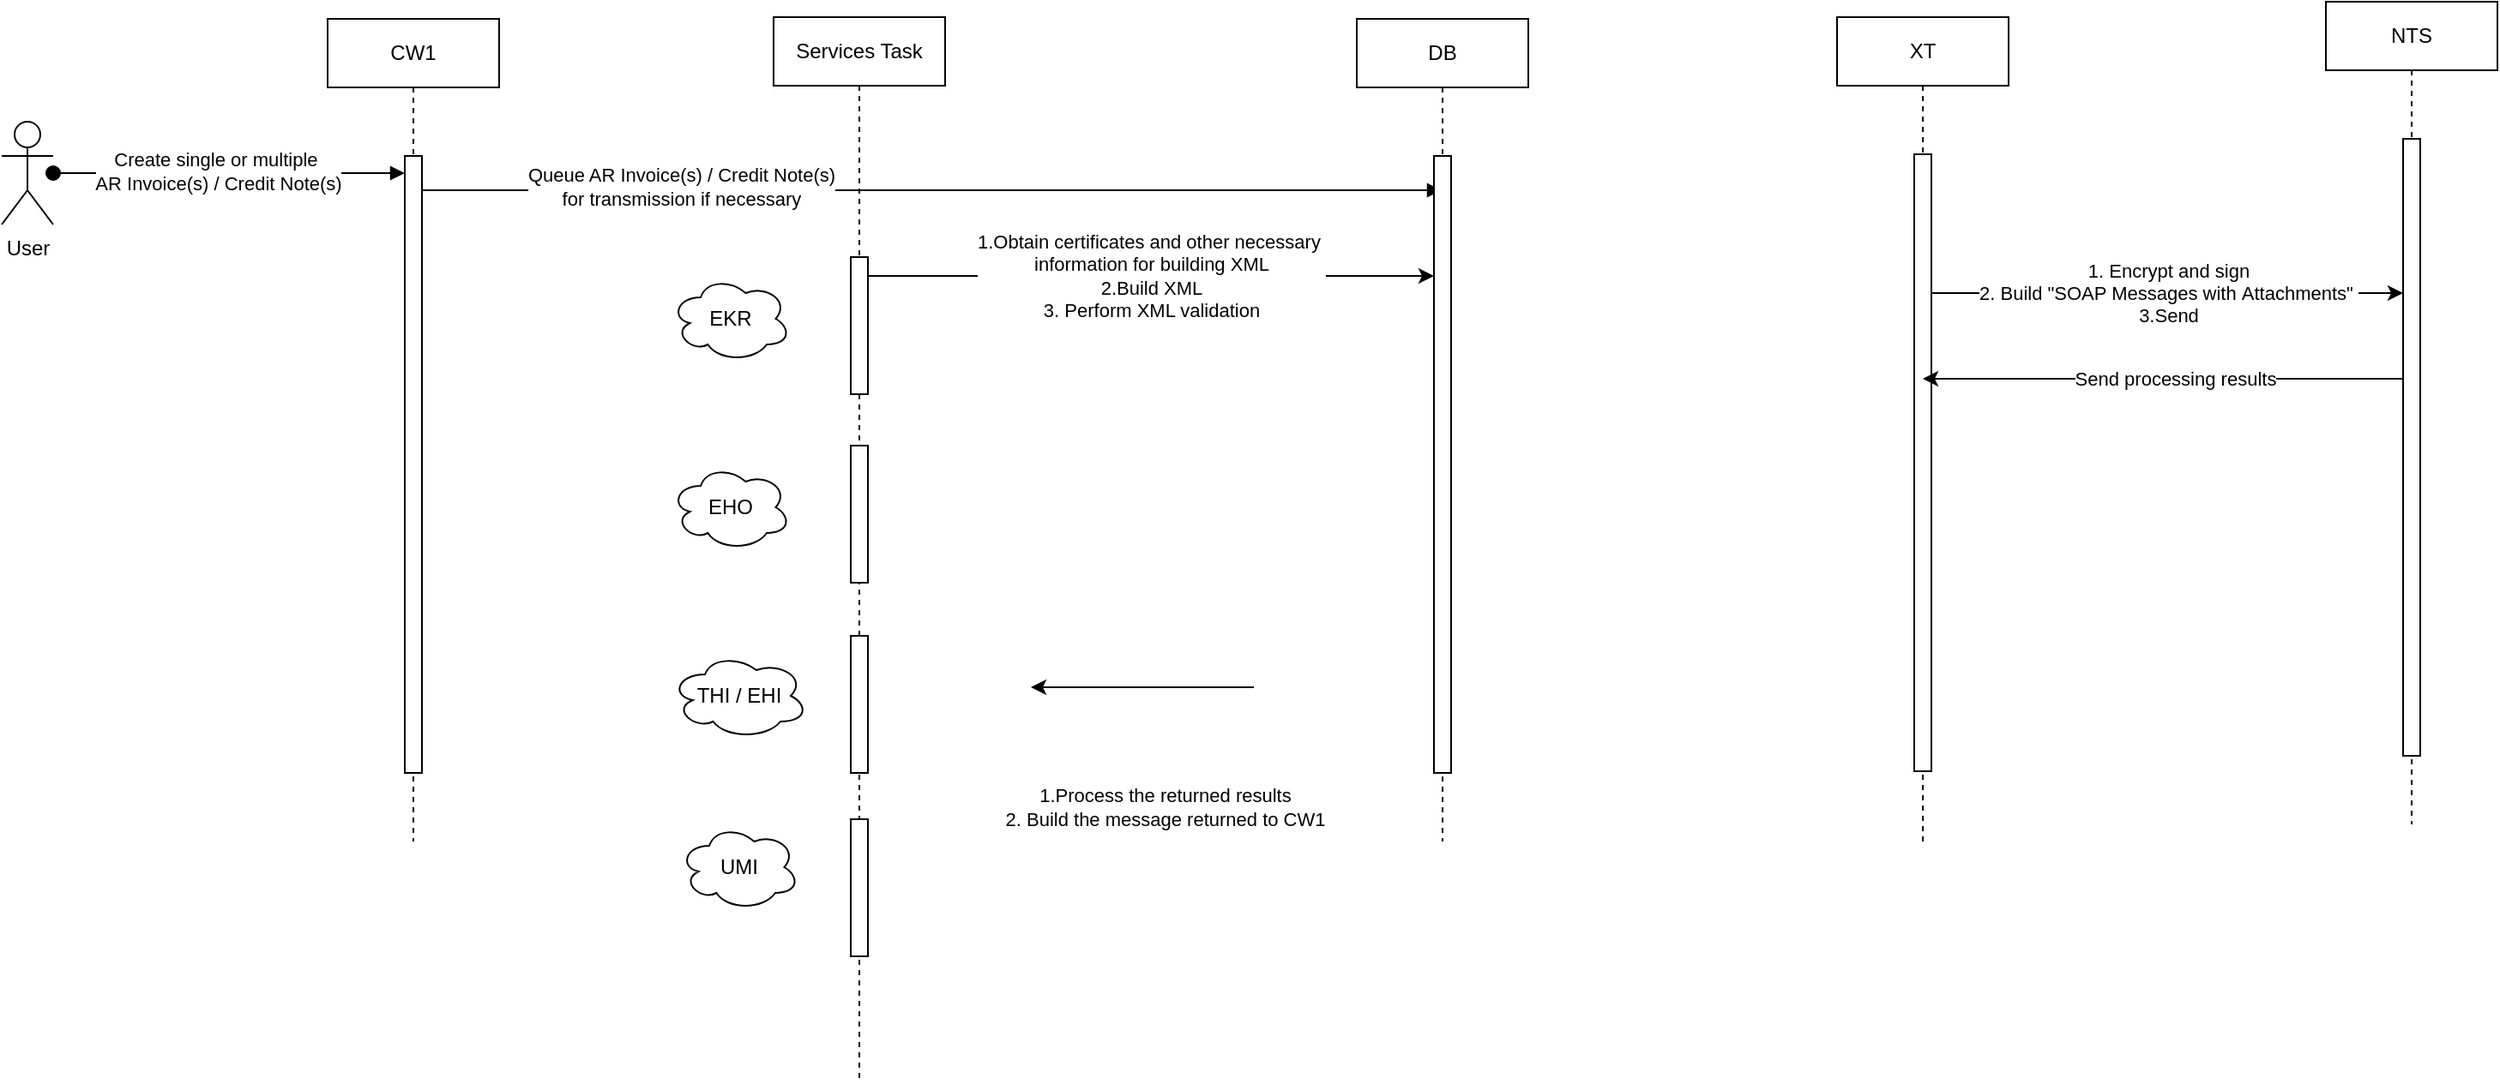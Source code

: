 <mxfile version="21.4.0" type="github">
  <diagram name="Page-1" id="2YBvvXClWsGukQMizWep">
    <mxGraphModel dx="2085" dy="636" grid="1" gridSize="10" guides="1" tooltips="1" connect="1" arrows="1" fold="1" page="1" pageScale="1" pageWidth="850" pageHeight="1100" math="0" shadow="0">
      <root>
        <mxCell id="0" />
        <mxCell id="1" parent="0" />
        <mxCell id="aM9ryv3xv72pqoxQDRHE-5" value="Services Task" style="shape=umlLifeline;perimeter=lifelinePerimeter;whiteSpace=wrap;html=1;container=0;dropTarget=0;collapsible=0;recursiveResize=0;outlineConnect=0;portConstraint=eastwest;newEdgeStyle={&quot;edgeStyle&quot;:&quot;elbowEdgeStyle&quot;,&quot;elbow&quot;:&quot;vertical&quot;,&quot;curved&quot;:0,&quot;rounded&quot;:0};" parent="1" vertex="1">
          <mxGeometry x="370" y="79" width="100" height="621" as="geometry" />
        </mxCell>
        <mxCell id="aM9ryv3xv72pqoxQDRHE-6" value="" style="html=1;points=[];perimeter=orthogonalPerimeter;outlineConnect=0;targetShapes=umlLifeline;portConstraint=eastwest;newEdgeStyle={&quot;edgeStyle&quot;:&quot;elbowEdgeStyle&quot;,&quot;elbow&quot;:&quot;vertical&quot;,&quot;curved&quot;:0,&quot;rounded&quot;:0};" parent="aM9ryv3xv72pqoxQDRHE-5" vertex="1">
          <mxGeometry x="45" y="140" width="10" height="80" as="geometry" />
        </mxCell>
        <mxCell id="HtMYwvInf2GWWzEo8MSv-47" value="" style="html=1;points=[];perimeter=orthogonalPerimeter;outlineConnect=0;targetShapes=umlLifeline;portConstraint=eastwest;newEdgeStyle={&quot;edgeStyle&quot;:&quot;elbowEdgeStyle&quot;,&quot;elbow&quot;:&quot;vertical&quot;,&quot;curved&quot;:0,&quot;rounded&quot;:0};" vertex="1" parent="aM9ryv3xv72pqoxQDRHE-5">
          <mxGeometry x="45" y="250" width="10" height="80" as="geometry" />
        </mxCell>
        <mxCell id="HtMYwvInf2GWWzEo8MSv-48" value="" style="html=1;points=[];perimeter=orthogonalPerimeter;outlineConnect=0;targetShapes=umlLifeline;portConstraint=eastwest;newEdgeStyle={&quot;edgeStyle&quot;:&quot;elbowEdgeStyle&quot;,&quot;elbow&quot;:&quot;vertical&quot;,&quot;curved&quot;:0,&quot;rounded&quot;:0};" vertex="1" parent="aM9ryv3xv72pqoxQDRHE-5">
          <mxGeometry x="45" y="361" width="10" height="80" as="geometry" />
        </mxCell>
        <mxCell id="HtMYwvInf2GWWzEo8MSv-53" value="" style="html=1;points=[];perimeter=orthogonalPerimeter;outlineConnect=0;targetShapes=umlLifeline;portConstraint=eastwest;newEdgeStyle={&quot;edgeStyle&quot;:&quot;elbowEdgeStyle&quot;,&quot;elbow&quot;:&quot;vertical&quot;,&quot;curved&quot;:0,&quot;rounded&quot;:0};" vertex="1" parent="aM9ryv3xv72pqoxQDRHE-5">
          <mxGeometry x="45" y="468" width="10" height="80" as="geometry" />
        </mxCell>
        <mxCell id="aM9ryv3xv72pqoxQDRHE-7" value="" style="html=1;verticalAlign=bottom;endArrow=block;edgeStyle=elbowEdgeStyle;elbow=vertical;curved=0;rounded=0;" parent="1" source="HtMYwvInf2GWWzEo8MSv-12" target="HtMYwvInf2GWWzEo8MSv-2" edge="1">
          <mxGeometry x="-0.004" relative="1" as="geometry">
            <mxPoint x="260" y="150" as="sourcePoint" />
            <Array as="points">
              <mxPoint x="370" y="180" />
              <mxPoint x="300" y="180" />
              <mxPoint x="380" y="210" />
              <mxPoint x="345" y="150" />
            </Array>
            <mxPoint as="offset" />
          </mxGeometry>
        </mxCell>
        <mxCell id="HtMYwvInf2GWWzEo8MSv-34" value="Queue AR Invoice(s) / Credit Note(s)&lt;br style=&quot;border-color: var(--border-color);&quot;&gt;for transmission if necessary" style="edgeLabel;html=1;align=center;verticalAlign=middle;resizable=0;points=[];" vertex="1" connectable="0" parent="aM9ryv3xv72pqoxQDRHE-7">
          <mxGeometry x="0.207" y="2" relative="1" as="geometry">
            <mxPoint x="-206" as="offset" />
          </mxGeometry>
        </mxCell>
        <mxCell id="HtMYwvInf2GWWzEo8MSv-1" value="User" style="shape=umlActor;verticalLabelPosition=bottom;verticalAlign=top;html=1;outlineConnect=0;" vertex="1" parent="1">
          <mxGeometry x="-80" y="140" width="30" height="60" as="geometry" />
        </mxCell>
        <mxCell id="aM9ryv3xv72pqoxQDRHE-3" value="" style="html=1;verticalAlign=bottom;startArrow=oval;endArrow=block;startSize=8;edgeStyle=elbowEdgeStyle;elbow=vertical;curved=0;rounded=0;" parent="1" target="HtMYwvInf2GWWzEo8MSv-13" edge="1" source="HtMYwvInf2GWWzEo8MSv-1">
          <mxGeometry x="0.012" relative="1" as="geometry">
            <mxPoint x="190" y="140" as="sourcePoint" />
            <mxPoint x="250" y="155" as="targetPoint" />
            <Array as="points">
              <mxPoint x="150" y="170" />
            </Array>
            <mxPoint as="offset" />
          </mxGeometry>
        </mxCell>
        <mxCell id="HtMYwvInf2GWWzEo8MSv-35" value="Create single or multiple&amp;nbsp;&lt;br style=&quot;border-color: var(--border-color);&quot;&gt;AR Invoice(s) / Credit Note(s)" style="edgeLabel;html=1;align=center;verticalAlign=middle;resizable=0;points=[];" vertex="1" connectable="0" parent="aM9ryv3xv72pqoxQDRHE-3">
          <mxGeometry x="0.146" relative="1" as="geometry">
            <mxPoint x="-22" y="-1" as="offset" />
          </mxGeometry>
        </mxCell>
        <mxCell id="HtMYwvInf2GWWzEo8MSv-2" value="DB" style="shape=umlLifeline;perimeter=lifelinePerimeter;whiteSpace=wrap;html=1;container=0;dropTarget=0;collapsible=0;recursiveResize=0;outlineConnect=0;portConstraint=eastwest;newEdgeStyle={&quot;edgeStyle&quot;:&quot;elbowEdgeStyle&quot;,&quot;elbow&quot;:&quot;vertical&quot;,&quot;curved&quot;:0,&quot;rounded&quot;:0};" vertex="1" parent="1">
          <mxGeometry x="710" y="80" width="100" height="480" as="geometry" />
        </mxCell>
        <mxCell id="HtMYwvInf2GWWzEo8MSv-3" value="" style="html=1;points=[];perimeter=orthogonalPerimeter;outlineConnect=0;targetShapes=umlLifeline;portConstraint=eastwest;newEdgeStyle={&quot;edgeStyle&quot;:&quot;elbowEdgeStyle&quot;,&quot;elbow&quot;:&quot;vertical&quot;,&quot;curved&quot;:0,&quot;rounded&quot;:0};" vertex="1" parent="HtMYwvInf2GWWzEo8MSv-2">
          <mxGeometry x="45" y="80" width="10" height="360" as="geometry" />
        </mxCell>
        <mxCell id="HtMYwvInf2GWWzEo8MSv-8" value="NTS" style="shape=umlLifeline;perimeter=lifelinePerimeter;whiteSpace=wrap;html=1;container=0;dropTarget=0;collapsible=0;recursiveResize=0;outlineConnect=0;portConstraint=eastwest;newEdgeStyle={&quot;edgeStyle&quot;:&quot;elbowEdgeStyle&quot;,&quot;elbow&quot;:&quot;vertical&quot;,&quot;curved&quot;:0,&quot;rounded&quot;:0};" vertex="1" parent="1">
          <mxGeometry x="1275" y="70" width="100" height="480" as="geometry" />
        </mxCell>
        <mxCell id="HtMYwvInf2GWWzEo8MSv-9" value="" style="html=1;points=[];perimeter=orthogonalPerimeter;outlineConnect=0;targetShapes=umlLifeline;portConstraint=eastwest;newEdgeStyle={&quot;edgeStyle&quot;:&quot;elbowEdgeStyle&quot;,&quot;elbow&quot;:&quot;vertical&quot;,&quot;curved&quot;:0,&quot;rounded&quot;:0};" vertex="1" parent="HtMYwvInf2GWWzEo8MSv-8">
          <mxGeometry x="45" y="80" width="10" height="360" as="geometry" />
        </mxCell>
        <mxCell id="HtMYwvInf2GWWzEo8MSv-10" value="XT" style="shape=umlLifeline;perimeter=lifelinePerimeter;whiteSpace=wrap;html=1;container=0;dropTarget=0;collapsible=0;recursiveResize=0;outlineConnect=0;portConstraint=eastwest;newEdgeStyle={&quot;edgeStyle&quot;:&quot;elbowEdgeStyle&quot;,&quot;elbow&quot;:&quot;vertical&quot;,&quot;curved&quot;:0,&quot;rounded&quot;:0};" vertex="1" parent="1">
          <mxGeometry x="990" y="79" width="100" height="481" as="geometry" />
        </mxCell>
        <mxCell id="HtMYwvInf2GWWzEo8MSv-11" value="" style="html=1;points=[];perimeter=orthogonalPerimeter;outlineConnect=0;targetShapes=umlLifeline;portConstraint=eastwest;newEdgeStyle={&quot;edgeStyle&quot;:&quot;elbowEdgeStyle&quot;,&quot;elbow&quot;:&quot;vertical&quot;,&quot;curved&quot;:0,&quot;rounded&quot;:0};" vertex="1" parent="HtMYwvInf2GWWzEo8MSv-10">
          <mxGeometry x="45" y="80" width="10" height="360" as="geometry" />
        </mxCell>
        <mxCell id="HtMYwvInf2GWWzEo8MSv-12" value="CW1" style="shape=umlLifeline;perimeter=lifelinePerimeter;whiteSpace=wrap;html=1;container=0;dropTarget=0;collapsible=0;recursiveResize=0;outlineConnect=0;portConstraint=eastwest;newEdgeStyle={&quot;edgeStyle&quot;:&quot;elbowEdgeStyle&quot;,&quot;elbow&quot;:&quot;vertical&quot;,&quot;curved&quot;:0,&quot;rounded&quot;:0};" vertex="1" parent="1">
          <mxGeometry x="110" y="80" width="100" height="480" as="geometry" />
        </mxCell>
        <mxCell id="HtMYwvInf2GWWzEo8MSv-13" value="" style="html=1;points=[];perimeter=orthogonalPerimeter;outlineConnect=0;targetShapes=umlLifeline;portConstraint=eastwest;newEdgeStyle={&quot;edgeStyle&quot;:&quot;elbowEdgeStyle&quot;,&quot;elbow&quot;:&quot;vertical&quot;,&quot;curved&quot;:0,&quot;rounded&quot;:0};" vertex="1" parent="HtMYwvInf2GWWzEo8MSv-12">
          <mxGeometry x="45" y="80" width="10" height="360" as="geometry" />
        </mxCell>
        <mxCell id="HtMYwvInf2GWWzEo8MSv-29" value="&lt;span style=&quot;color: rgb(0, 0, 0); font-family: Helvetica; font-size: 11px; font-style: normal; font-variant-ligatures: normal; font-variant-caps: normal; font-weight: 400; letter-spacing: normal; orphans: 2; text-align: center; text-indent: 0px; text-transform: none; widows: 2; word-spacing: 0px; -webkit-text-stroke-width: 0px; background-color: rgb(255, 255, 255); text-decoration-thickness: initial; text-decoration-style: initial; text-decoration-color: initial; float: none; display: inline !important;&quot;&gt;1. Encrypt and sign&lt;br&gt;2. Build &quot;SOAP Messages with&amp;nbsp;Attachments&quot;&amp;nbsp;&lt;br&gt;3.Send&lt;br&gt;&lt;/span&gt;" style="edgeStyle=elbowEdgeStyle;rounded=0;orthogonalLoop=1;jettySize=auto;html=1;elbow=vertical;curved=0;" edge="1" parent="1" source="HtMYwvInf2GWWzEo8MSv-11" target="HtMYwvInf2GWWzEo8MSv-9">
          <mxGeometry relative="1" as="geometry">
            <mxPoint x="835" y="230" as="sourcePoint" />
            <mxPoint x="945" y="230" as="targetPoint" />
            <Array as="points">
              <mxPoint x="1090" y="240" />
            </Array>
          </mxGeometry>
        </mxCell>
        <mxCell id="HtMYwvInf2GWWzEo8MSv-30" value="" style="edgeStyle=elbowEdgeStyle;rounded=0;orthogonalLoop=1;jettySize=auto;html=1;elbow=vertical;curved=0;" edge="1" parent="1" source="HtMYwvInf2GWWzEo8MSv-9" target="HtMYwvInf2GWWzEo8MSv-10">
          <mxGeometry relative="1" as="geometry">
            <mxPoint x="955" y="254" as="sourcePoint" />
            <mxPoint x="1065" y="254" as="targetPoint" />
            <Array as="points">
              <mxPoint x="1190" y="290" />
              <mxPoint x="950" y="330" />
              <mxPoint x="1190" y="260" />
            </Array>
          </mxGeometry>
        </mxCell>
        <mxCell id="HtMYwvInf2GWWzEo8MSv-38" value="Send processing results" style="edgeLabel;html=1;align=center;verticalAlign=middle;resizable=0;points=[];" vertex="1" connectable="0" parent="HtMYwvInf2GWWzEo8MSv-30">
          <mxGeometry x="-0.431" y="-5" relative="1" as="geometry">
            <mxPoint x="-54" y="5" as="offset" />
          </mxGeometry>
        </mxCell>
        <mxCell id="HtMYwvInf2GWWzEo8MSv-32" value="" style="edgeStyle=elbowEdgeStyle;rounded=0;orthogonalLoop=1;jettySize=auto;html=1;elbow=vertical;curved=0;" edge="1" parent="1" source="aM9ryv3xv72pqoxQDRHE-6" target="HtMYwvInf2GWWzEo8MSv-3">
          <mxGeometry relative="1" as="geometry">
            <mxPoint x="440" y="230" as="sourcePoint" />
            <mxPoint x="770" y="230" as="targetPoint" />
            <Array as="points">
              <mxPoint x="745" y="230" />
              <mxPoint x="705" y="220" />
              <mxPoint x="505" y="170" />
              <mxPoint x="535" y="160" />
            </Array>
          </mxGeometry>
        </mxCell>
        <mxCell id="HtMYwvInf2GWWzEo8MSv-33" value="1.Obtain certificates and other necessary&amp;nbsp;&lt;br&gt;information for building XML&lt;br&gt;2.Build&amp;nbsp;XML&lt;br&gt;3. Perform XML validation" style="edgeLabel;html=1;align=center;verticalAlign=middle;resizable=0;points=[];" vertex="1" connectable="0" parent="HtMYwvInf2GWWzEo8MSv-32">
          <mxGeometry x="-0.042" y="1" relative="1" as="geometry">
            <mxPoint x="7" y="1" as="offset" />
          </mxGeometry>
        </mxCell>
        <mxCell id="HtMYwvInf2GWWzEo8MSv-44" value="" style="edgeStyle=elbowEdgeStyle;rounded=0;orthogonalLoop=1;jettySize=auto;html=1;elbow=vertical;curved=0;" edge="1" parent="1">
          <mxGeometry relative="1" as="geometry">
            <mxPoint x="650" y="470" as="sourcePoint" />
            <mxPoint x="520" y="470" as="targetPoint" />
            <Array as="points" />
          </mxGeometry>
        </mxCell>
        <mxCell id="HtMYwvInf2GWWzEo8MSv-45" value="1.Process the returned results&lt;br&gt;2.&amp;nbsp;Build the message returned to CW1" style="edgeLabel;html=1;align=center;verticalAlign=middle;resizable=0;points=[];" vertex="1" connectable="0" parent="HtMYwvInf2GWWzEo8MSv-44">
          <mxGeometry x="-0.431" y="-5" relative="1" as="geometry">
            <mxPoint x="-15" y="75" as="offset" />
          </mxGeometry>
        </mxCell>
        <mxCell id="HtMYwvInf2GWWzEo8MSv-55" value="EKR" style="ellipse;shape=cloud;whiteSpace=wrap;html=1;" vertex="1" parent="1">
          <mxGeometry x="310" y="230" width="70" height="50" as="geometry" />
        </mxCell>
        <mxCell id="HtMYwvInf2GWWzEo8MSv-57" value="EHO" style="ellipse;shape=cloud;whiteSpace=wrap;html=1;" vertex="1" parent="1">
          <mxGeometry x="310" y="340" width="70" height="50" as="geometry" />
        </mxCell>
        <mxCell id="HtMYwvInf2GWWzEo8MSv-59" value="THI / EHI" style="ellipse;shape=cloud;whiteSpace=wrap;html=1;" vertex="1" parent="1">
          <mxGeometry x="310" y="450" width="80" height="50" as="geometry" />
        </mxCell>
        <mxCell id="HtMYwvInf2GWWzEo8MSv-60" value="UMI" style="ellipse;shape=cloud;whiteSpace=wrap;html=1;" vertex="1" parent="1">
          <mxGeometry x="315" y="550" width="70" height="50" as="geometry" />
        </mxCell>
      </root>
    </mxGraphModel>
  </diagram>
</mxfile>
